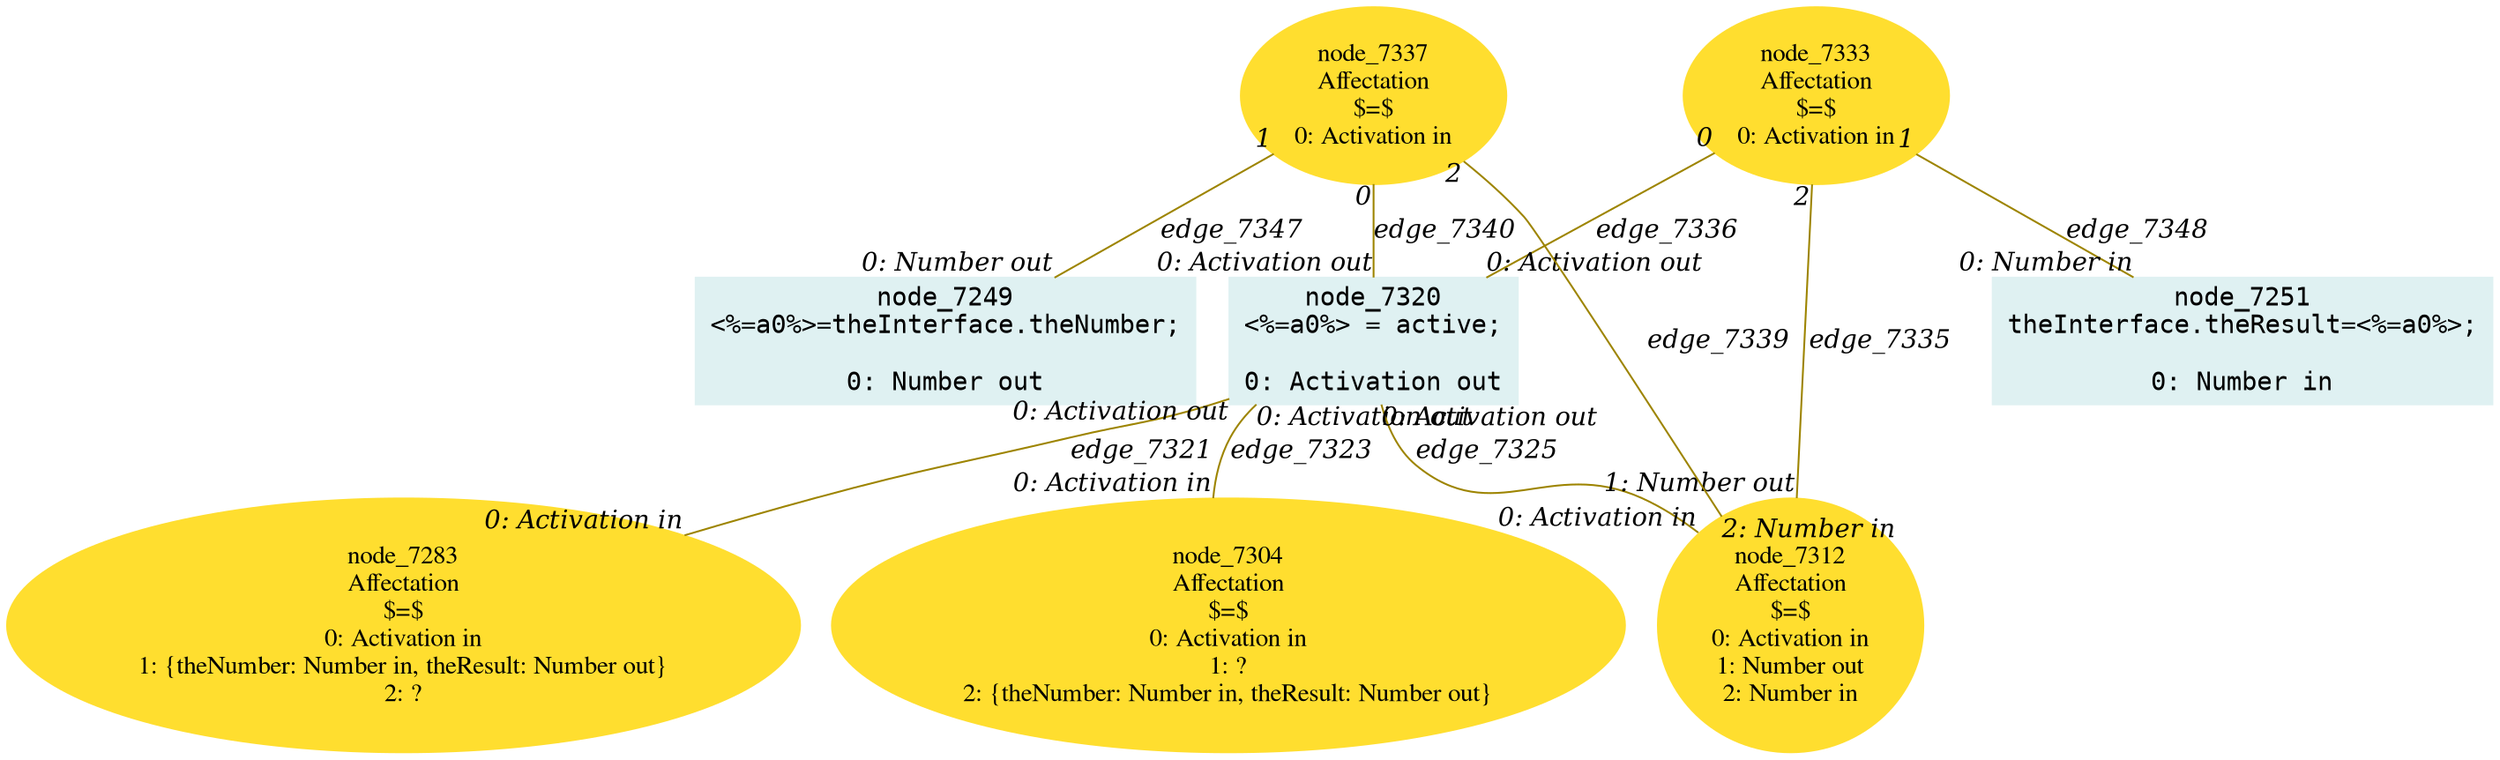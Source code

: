 digraph g{node_7249 [shape="box", style="filled", color="#dff1f2", fontname="Courier", label="node_7249
<%=a0%>=theInterface.theNumber;

0: Number out" ]
node_7251 [shape="box", style="filled", color="#dff1f2", fontname="Courier", label="node_7251
theInterface.theResult=<%=a0%>;

0: Number in" ]
node_7283 [shape="ellipse", style="filled", color="#ffde2f", fontname="Times", label="node_7283
Affectation
$=$
0: Activation in
1: {theNumber: Number in, theResult: Number out}
2: ?" ]
node_7304 [shape="ellipse", style="filled", color="#ffde2f", fontname="Times", label="node_7304
Affectation
$=$
0: Activation in
1: ?
2: {theNumber: Number in, theResult: Number out}" ]
node_7312 [shape="ellipse", style="filled", color="#ffde2f", fontname="Times", label="node_7312
Affectation
$=$
0: Activation in
1: Number out
2: Number in" ]
node_7320 [shape="box", style="filled", color="#dff1f2", fontname="Courier", label="node_7320
<%=a0%> = active;

0: Activation out" ]
node_7333 [shape="ellipse", style="filled", color="#ffde2f", fontname="Times", label="node_7333
Affectation
$=$
0: Activation in" ]
node_7337 [shape="ellipse", style="filled", color="#ffde2f", fontname="Times", label="node_7337
Affectation
$=$
0: Activation in" ]
node_7320 -> node_7283 [dir=none, arrowHead=none, fontname="Times-Italic", arrowsize=1, color="#9d8400", label="edge_7321",  headlabel="0: Activation in", taillabel="0: Activation out" ]
node_7320 -> node_7304 [dir=none, arrowHead=none, fontname="Times-Italic", arrowsize=1, color="#9d8400", label="edge_7323",  headlabel="0: Activation in", taillabel="0: Activation out" ]
node_7320 -> node_7312 [dir=none, arrowHead=none, fontname="Times-Italic", arrowsize=1, color="#9d8400", label="edge_7325",  headlabel="0: Activation in", taillabel="0: Activation out" ]
node_7333 -> node_7312 [dir=none, arrowHead=none, fontname="Times-Italic", arrowsize=1, color="#9d8400", label="edge_7335",  headlabel="1: Number out", taillabel="2" ]
node_7333 -> node_7320 [dir=none, arrowHead=none, fontname="Times-Italic", arrowsize=1, color="#9d8400", label="edge_7336",  headlabel="0: Activation out", taillabel="0" ]
node_7337 -> node_7312 [dir=none, arrowHead=none, fontname="Times-Italic", arrowsize=1, color="#9d8400", label="edge_7339",  headlabel="2: Number in", taillabel="2" ]
node_7337 -> node_7320 [dir=none, arrowHead=none, fontname="Times-Italic", arrowsize=1, color="#9d8400", label="edge_7340",  headlabel="0: Activation out", taillabel="0" ]
node_7337 -> node_7249 [dir=none, arrowHead=none, fontname="Times-Italic", arrowsize=1, color="#9d8400", label="edge_7347",  headlabel="0: Number out", taillabel="1" ]
node_7333 -> node_7251 [dir=none, arrowHead=none, fontname="Times-Italic", arrowsize=1, color="#9d8400", label="edge_7348",  headlabel="0: Number in", taillabel="1" ]
}